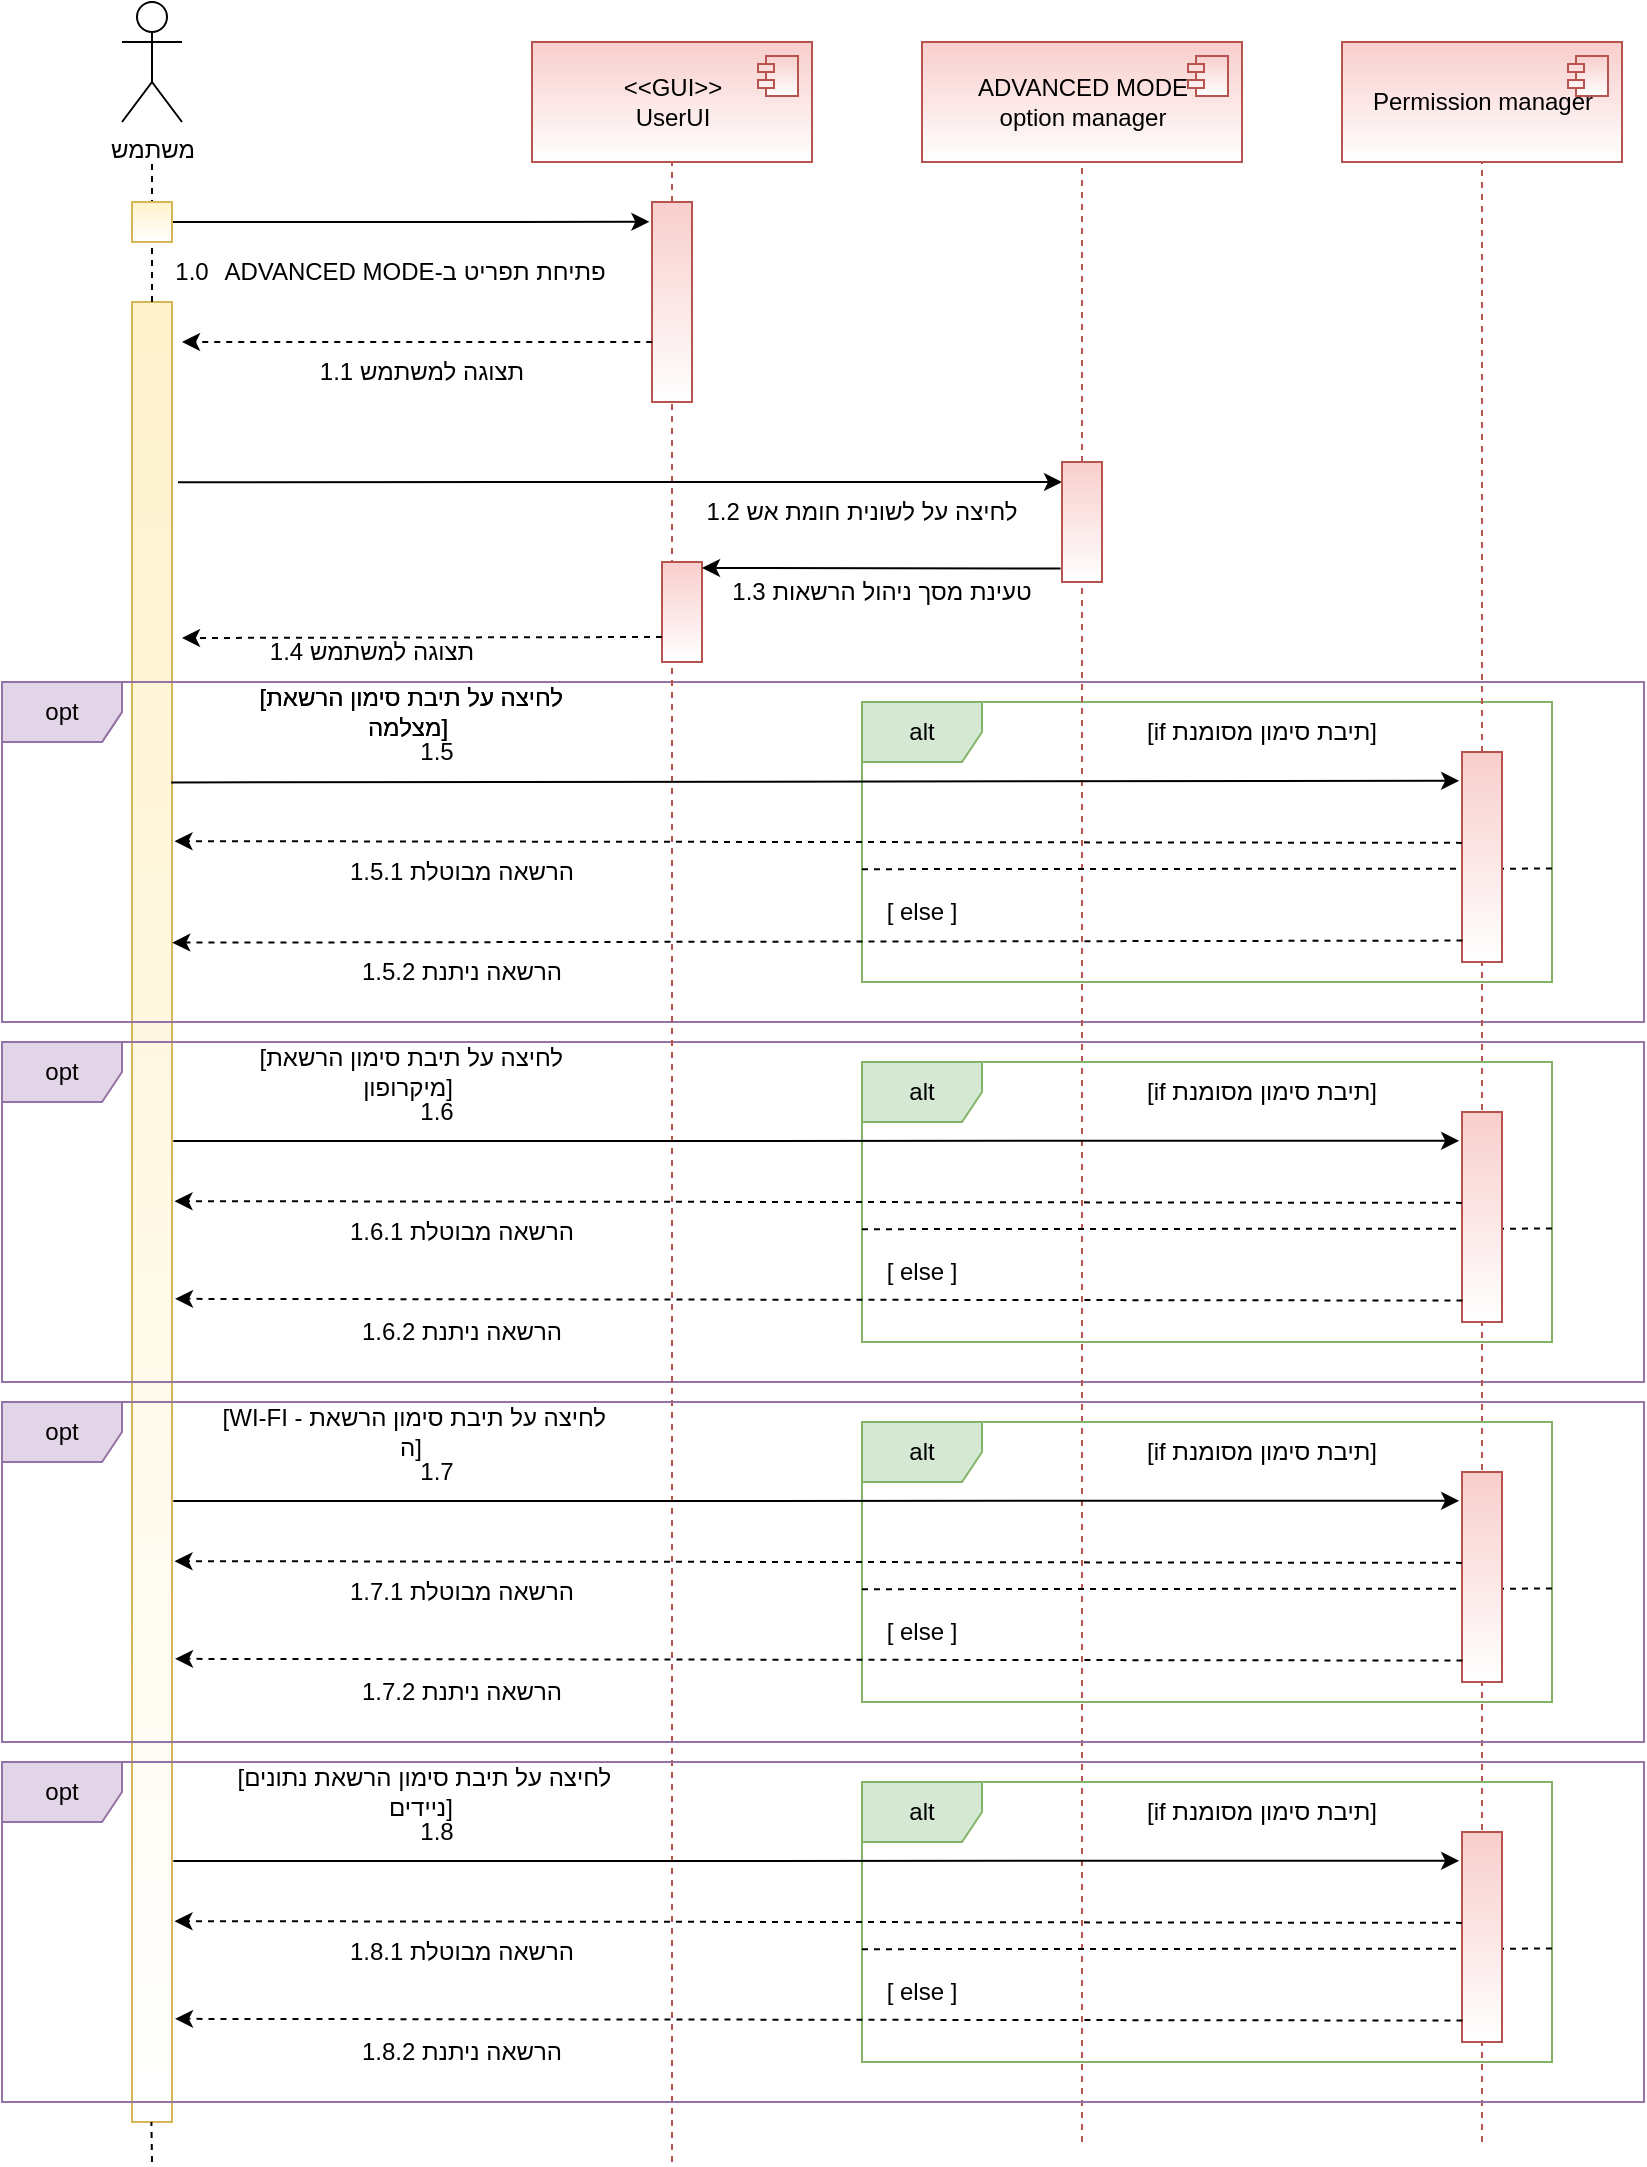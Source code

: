 <mxfile version="16.5.1" type="device"><diagram id="NQNrdyokiaG8pjqe4-te" name="Page-1"><mxGraphModel dx="1038" dy="649" grid="1" gridSize="10" guides="1" tooltips="1" connect="1" arrows="1" fold="1" page="1" pageScale="1" pageWidth="850" pageHeight="1100" math="0" shadow="0"><root><mxCell id="0"/><mxCell id="1" parent="0"/><mxCell id="Xzs7xQNS8xHwwmYzwBV2-37" value="" style="rounded=0;whiteSpace=wrap;html=1;fillColor=#fff2cc;strokeColor=#d6b656;gradientColor=#ffffff;" parent="1" vertex="1"><mxGeometry x="80" y="160" width="20" height="910" as="geometry"/></mxCell><mxCell id="Tialh4ohj-l0bqfPp_Xa-71" value="opt" style="shape=umlFrame;whiteSpace=wrap;html=1;fillColor=#e1d5e7;strokeColor=#9673a6;" parent="1" vertex="1"><mxGeometry x="15" y="530" width="821" height="170" as="geometry"/></mxCell><mxCell id="Tialh4ohj-l0bqfPp_Xa-69" value="opt" style="shape=umlFrame;whiteSpace=wrap;html=1;fillColor=#e1d5e7;strokeColor=#9673a6;" parent="1" vertex="1"><mxGeometry x="15" y="350" width="821" height="170" as="geometry"/></mxCell><mxCell id="yte7QVAeMSNm6HWT0Y5S-88" value="opt" style="shape=umlFrame;whiteSpace=wrap;html=1;fillColor=#e1d5e7;strokeColor=#9673a6;" parent="1" vertex="1"><mxGeometry x="15" y="350" width="821" height="170" as="geometry"/></mxCell><mxCell id="Tialh4ohj-l0bqfPp_Xa-5" value="alt" style="shape=umlFrame;whiteSpace=wrap;html=1;fillColor=#d5e8d4;strokeColor=#82b366;" parent="1" vertex="1"><mxGeometry x="445" y="360" width="345" height="140" as="geometry"/></mxCell><mxCell id="Tialh4ohj-l0bqfPp_Xa-66" value="1.5.2 הרשאה ניתנת" style="text;html=1;strokeColor=none;fillColor=none;align=center;verticalAlign=middle;whiteSpace=wrap;rounded=0;" parent="1" vertex="1"><mxGeometry x="145" y="480" width="200" height="30" as="geometry"/></mxCell><mxCell id="yte7QVAeMSNm6HWT0Y5S-49" value="" style="endArrow=none;dashed=1;html=1;rounded=0;entryX=0.5;entryY=1;entryDx=0;entryDy=0;fillColor=#f8cecc;strokeColor=#b85450;startArrow=none;" parent="1" source="yte7QVAeMSNm6HWT0Y5S-68" edge="1"><mxGeometry width="50" height="50" relative="1" as="geometry"><mxPoint x="755" y="490" as="sourcePoint"/><mxPoint x="755" y="90" as="targetPoint"/></mxGeometry></mxCell><mxCell id="yte7QVAeMSNm6HWT0Y5S-64" value="&lt;span&gt;Permission manager&lt;/span&gt;" style="html=1;dropTarget=0;fillColor=#f8cecc;strokeColor=#b85450;gradientColor=#ffffff;" parent="1" vertex="1"><mxGeometry x="685" y="30" width="140" height="60" as="geometry"/></mxCell><mxCell id="yte7QVAeMSNm6HWT0Y5S-65" value="" style="shape=module;jettyWidth=8;jettyHeight=4;fillColor=#f8cecc;strokeColor=#b85450;gradientColor=#ffffff;" parent="yte7QVAeMSNm6HWT0Y5S-64" vertex="1"><mxGeometry x="1" width="20" height="20" relative="1" as="geometry"><mxPoint x="-27" y="7" as="offset"/></mxGeometry></mxCell><mxCell id="yte7QVAeMSNm6HWT0Y5S-69" value="" style="endArrow=none;dashed=1;html=1;rounded=0;entryX=0.5;entryY=1;entryDx=0;entryDy=0;fillColor=#f8cecc;strokeColor=#b85450;" parent="1" target="yte7QVAeMSNm6HWT0Y5S-68" edge="1"><mxGeometry width="50" height="50" relative="1" as="geometry"><mxPoint x="755" y="1080" as="sourcePoint"/><mxPoint x="755" y="270" as="targetPoint"/></mxGeometry></mxCell><mxCell id="yte7QVAeMSNm6HWT0Y5S-81" value="[ else ]" style="text;html=1;strokeColor=none;fillColor=none;align=center;verticalAlign=middle;whiteSpace=wrap;rounded=0;" parent="1" vertex="1"><mxGeometry x="445" y="450" width="60" height="30" as="geometry"/></mxCell><mxCell id="Xzs7xQNS8xHwwmYzwBV2-28" value="משתמש" style="shape=umlActor;verticalLabelPosition=bottom;verticalAlign=top;html=1;outlineConnect=0;gradientColor=#ffffff;" parent="1" vertex="1"><mxGeometry x="75" y="10" width="30" height="60" as="geometry"/></mxCell><mxCell id="Xzs7xQNS8xHwwmYzwBV2-29" value="" style="endArrow=none;dashed=1;html=1;rounded=0;startArrow=none;" parent="1" source="Xzs7xQNS8xHwwmYzwBV2-37" edge="1"><mxGeometry width="50" height="50" relative="1" as="geometry"><mxPoint x="90" y="470" as="sourcePoint"/><mxPoint x="90" y="90" as="targetPoint"/></mxGeometry></mxCell><mxCell id="Xzs7xQNS8xHwwmYzwBV2-30" value="" style="endArrow=none;dashed=1;html=1;rounded=0;entryX=0.5;entryY=1;entryDx=0;entryDy=0;fillColor=#f8cecc;strokeColor=#b85450;startArrow=none;" parent="1" source="Xzs7xQNS8xHwwmYzwBV2-34" edge="1"><mxGeometry width="50" height="50" relative="1" as="geometry"><mxPoint x="350" y="480" as="sourcePoint"/><mxPoint x="350" y="90" as="targetPoint"/></mxGeometry></mxCell><mxCell id="Xzs7xQNS8xHwwmYzwBV2-31" value="" style="endArrow=none;dashed=1;html=1;rounded=0;entryX=0.5;entryY=1;entryDx=0;entryDy=0;fillColor=#f8cecc;strokeColor=#b85450;startArrow=none;" parent="1" source="Xzs7xQNS8xHwwmYzwBV2-47" target="Xzs7xQNS8xHwwmYzwBV2-45" edge="1"><mxGeometry width="50" height="50" relative="1" as="geometry"><mxPoint x="550" y="490" as="sourcePoint"/><mxPoint x="550" y="90" as="targetPoint"/></mxGeometry></mxCell><mxCell id="Xzs7xQNS8xHwwmYzwBV2-32" style="edgeStyle=orthogonalEdgeStyle;rounded=0;orthogonalLoop=1;jettySize=auto;html=1;entryX=-0.067;entryY=0.099;entryDx=0;entryDy=0;entryPerimeter=0;" parent="1" source="Xzs7xQNS8xHwwmYzwBV2-33" target="Xzs7xQNS8xHwwmYzwBV2-34" edge="1"><mxGeometry relative="1" as="geometry"><mxPoint x="235" y="124" as="targetPoint"/></mxGeometry></mxCell><mxCell id="Xzs7xQNS8xHwwmYzwBV2-33" value="" style="rounded=0;whiteSpace=wrap;html=1;fillColor=#fff2cc;strokeColor=#d6b656;gradientColor=#ffffff;" parent="1" vertex="1"><mxGeometry x="80" y="110" width="20" height="20" as="geometry"/></mxCell><mxCell id="Xzs7xQNS8xHwwmYzwBV2-34" value="" style="rounded=0;whiteSpace=wrap;html=1;fillColor=#f8cecc;strokeColor=#b85450;gradientColor=#ffffff;" parent="1" vertex="1"><mxGeometry x="340" y="110" width="20" height="100" as="geometry"/></mxCell><mxCell id="Xzs7xQNS8xHwwmYzwBV2-35" value="" style="endArrow=none;dashed=1;html=1;rounded=0;entryX=0.5;entryY=1;entryDx=0;entryDy=0;fillColor=#f8cecc;strokeColor=#b85450;" parent="1" target="Xzs7xQNS8xHwwmYzwBV2-34" edge="1"><mxGeometry width="50" height="50" relative="1" as="geometry"><mxPoint x="350" y="1090" as="sourcePoint"/><mxPoint x="350" y="90" as="targetPoint"/></mxGeometry></mxCell><mxCell id="Xzs7xQNS8xHwwmYzwBV2-36" value="פתיחת תפריט ב-ADVANCED MODE" style="text;html=1;strokeColor=none;fillColor=none;align=center;verticalAlign=middle;whiteSpace=wrap;rounded=0;textDirection=rtl;" parent="1" vertex="1"><mxGeometry x="125" y="130" width="192.5" height="30" as="geometry"/></mxCell><mxCell id="Xzs7xQNS8xHwwmYzwBV2-38" value="" style="endArrow=none;dashed=1;html=1;rounded=0;entryX=0.091;entryY=1.059;entryDx=0;entryDy=0;entryPerimeter=0;" parent="1" target="Tialh4ohj-l0bqfPp_Xa-97" edge="1"><mxGeometry width="50" height="50" relative="1" as="geometry"><mxPoint x="90" y="1090" as="sourcePoint"/><mxPoint x="90" y="641.0" as="targetPoint"/></mxGeometry></mxCell><mxCell id="Xzs7xQNS8xHwwmYzwBV2-39" value="" style="endArrow=classic;html=1;rounded=0;exitX=0.006;exitY=0.7;exitDx=0;exitDy=0;exitPerimeter=0;dashed=1;" parent="1" source="Xzs7xQNS8xHwwmYzwBV2-34" edge="1"><mxGeometry width="50" height="50" relative="1" as="geometry"><mxPoint x="285" y="179" as="sourcePoint"/><mxPoint x="105" y="180" as="targetPoint"/></mxGeometry></mxCell><mxCell id="Xzs7xQNS8xHwwmYzwBV2-40" value="תצוגה למשתמש 1.1" style="text;html=1;strokeColor=none;fillColor=none;align=center;verticalAlign=middle;whiteSpace=wrap;rounded=0;textDirection=rtl;" parent="1" vertex="1"><mxGeometry x="170" y="180" width="110" height="30" as="geometry"/></mxCell><mxCell id="Xzs7xQNS8xHwwmYzwBV2-41" value="" style="endArrow=classic;html=1;rounded=0;exitX=1.15;exitY=0.099;exitDx=0;exitDy=0;exitPerimeter=0;entryX=1;entryY=0;entryDx=0;entryDy=0;" parent="1" source="Xzs7xQNS8xHwwmYzwBV2-37" target="Xzs7xQNS8xHwwmYzwBV2-42" edge="1"><mxGeometry width="50" height="50" relative="1" as="geometry"><mxPoint x="160" y="269" as="sourcePoint"/><mxPoint x="485" y="240" as="targetPoint"/></mxGeometry></mxCell><mxCell id="Xzs7xQNS8xHwwmYzwBV2-42" value="לחיצה על לשונית חומת אש 1.2" style="text;html=1;strokeColor=none;fillColor=none;align=center;verticalAlign=middle;whiteSpace=wrap;rounded=0;textDirection=rtl;" parent="1" vertex="1"><mxGeometry x="345" y="250" width="200" height="30" as="geometry"/></mxCell><mxCell id="Xzs7xQNS8xHwwmYzwBV2-43" value="&lt;span&gt;&amp;lt;&amp;lt;GUI&amp;gt;&amp;gt;&lt;/span&gt;&lt;br&gt;&lt;span&gt;UserUI&lt;/span&gt;" style="html=1;dropTarget=0;fillColor=#f8cecc;strokeColor=#b85450;gradientColor=#ffffff;" parent="1" vertex="1"><mxGeometry x="280" y="30" width="140" height="60" as="geometry"/></mxCell><mxCell id="Xzs7xQNS8xHwwmYzwBV2-44" value="" style="shape=module;jettyWidth=8;jettyHeight=4;fillColor=#f8cecc;strokeColor=#b85450;gradientColor=#ffffff;" parent="Xzs7xQNS8xHwwmYzwBV2-43" vertex="1"><mxGeometry x="1" width="20" height="20" relative="1" as="geometry"><mxPoint x="-27" y="7" as="offset"/></mxGeometry></mxCell><mxCell id="Xzs7xQNS8xHwwmYzwBV2-45" value="&lt;span&gt;ADVANCED MODE &lt;br&gt;option manager&lt;/span&gt;" style="html=1;dropTarget=0;fillColor=#f8cecc;strokeColor=#b85450;gradientColor=#ffffff;" parent="1" vertex="1"><mxGeometry x="475" y="30" width="160" height="60" as="geometry"/></mxCell><mxCell id="Xzs7xQNS8xHwwmYzwBV2-46" value="" style="shape=module;jettyWidth=8;jettyHeight=4;fillColor=#f8cecc;strokeColor=#b85450;gradientColor=#ffffff;" parent="Xzs7xQNS8xHwwmYzwBV2-45" vertex="1"><mxGeometry x="1" width="20" height="20" relative="1" as="geometry"><mxPoint x="-27" y="7" as="offset"/></mxGeometry></mxCell><mxCell id="Xzs7xQNS8xHwwmYzwBV2-47" value="" style="rounded=0;whiteSpace=wrap;html=1;fillColor=#f8cecc;strokeColor=#b85450;gradientColor=#ffffff;" parent="1" vertex="1"><mxGeometry x="545" y="240" width="20" height="60" as="geometry"/></mxCell><mxCell id="Xzs7xQNS8xHwwmYzwBV2-48" value="" style="endArrow=none;dashed=1;html=1;rounded=0;entryX=0.5;entryY=1;entryDx=0;entryDy=0;fillColor=#f8cecc;strokeColor=#b85450;" parent="1" target="Xzs7xQNS8xHwwmYzwBV2-47" edge="1"><mxGeometry width="50" height="50" relative="1" as="geometry"><mxPoint x="555" y="1080" as="sourcePoint"/><mxPoint x="550" y="130" as="targetPoint"/></mxGeometry></mxCell><mxCell id="Xzs7xQNS8xHwwmYzwBV2-50" value="" style="rounded=0;whiteSpace=wrap;html=1;fillColor=#f8cecc;strokeColor=#b85450;gradientColor=#ffffff;" parent="1" vertex="1"><mxGeometry x="345" y="290" width="20" height="50" as="geometry"/></mxCell><mxCell id="Xzs7xQNS8xHwwmYzwBV2-51" value="תצוגה למשתמש 1.4" style="text;html=1;strokeColor=none;fillColor=none;align=center;verticalAlign=middle;whiteSpace=wrap;rounded=0;textDirection=rtl;" parent="1" vertex="1"><mxGeometry x="145" y="320" width="110" height="30" as="geometry"/></mxCell><mxCell id="Xzs7xQNS8xHwwmYzwBV2-52" value="1.0" style="text;html=1;strokeColor=none;fillColor=none;align=center;verticalAlign=middle;whiteSpace=wrap;rounded=0;" parent="1" vertex="1"><mxGeometry x="100" y="130" width="20" height="30" as="geometry"/></mxCell><mxCell id="Xzs7xQNS8xHwwmYzwBV2-54" value="" style="endArrow=classic;html=1;rounded=0;exitX=0;exitY=0.75;exitDx=0;exitDy=0;dashed=1;" parent="1" source="Xzs7xQNS8xHwwmYzwBV2-50" edge="1"><mxGeometry width="50" height="50" relative="1" as="geometry"><mxPoint x="225" y="290" as="sourcePoint"/><mxPoint x="105" y="328" as="targetPoint"/></mxGeometry></mxCell><mxCell id="l0uDSDnlFWJfV33hU9ng-4" value="" style="endArrow=classic;html=1;rounded=0;exitX=-0.036;exitY=0.888;exitDx=0;exitDy=0;exitPerimeter=0;" parent="1" source="Xzs7xQNS8xHwwmYzwBV2-47" edge="1"><mxGeometry width="50" height="50" relative="1" as="geometry"><mxPoint x="555" y="360" as="sourcePoint"/><mxPoint x="365" y="293" as="targetPoint"/></mxGeometry></mxCell><mxCell id="l0uDSDnlFWJfV33hU9ng-5" value="טעינת מסך ניהול הרשאות 1.3" style="text;html=1;strokeColor=none;fillColor=none;align=center;verticalAlign=middle;whiteSpace=wrap;rounded=0;textDirection=rtl;" parent="1" vertex="1"><mxGeometry x="355" y="290" width="200" height="30" as="geometry"/></mxCell><mxCell id="Tialh4ohj-l0bqfPp_Xa-6" value="" style="endArrow=none;dashed=1;html=1;rounded=0;entryX=1.002;entryY=0.595;entryDx=0;entryDy=0;entryPerimeter=0;exitX=0;exitY=0.597;exitDx=0;exitDy=0;exitPerimeter=0;" parent="1" source="Tialh4ohj-l0bqfPp_Xa-5" target="Tialh4ohj-l0bqfPp_Xa-5" edge="1"><mxGeometry width="50" height="50" relative="1" as="geometry"><mxPoint x="445" y="460" as="sourcePoint"/><mxPoint x="785" y="460" as="targetPoint"/></mxGeometry></mxCell><mxCell id="l0uDSDnlFWJfV33hU9ng-6" value="&amp;nbsp;[לחיצה על תיבת סימון הרשאת מצלמה]" style="text;html=1;strokeColor=none;fillColor=none;align=center;verticalAlign=middle;whiteSpace=wrap;rounded=0;" parent="1" vertex="1"><mxGeometry x="117.5" y="350" width="200" height="30" as="geometry"/></mxCell><mxCell id="yte7QVAeMSNm6HWT0Y5S-68" value="" style="rounded=0;whiteSpace=wrap;html=1;fillColor=#f8cecc;strokeColor=#b85450;gradientColor=#ffffff;" parent="1" vertex="1"><mxGeometry x="745" y="385" width="20" height="105" as="geometry"/></mxCell><mxCell id="l0uDSDnlFWJfV33hU9ng-50" value="" style="endArrow=classic;html=1;rounded=0;entryX=-0.072;entryY=0.137;entryDx=0;entryDy=0;entryPerimeter=0;exitX=0.979;exitY=0.264;exitDx=0;exitDy=0;exitPerimeter=0;" parent="1" source="Xzs7xQNS8xHwwmYzwBV2-37" target="yte7QVAeMSNm6HWT0Y5S-68" edge="1"><mxGeometry width="50" height="50" relative="1" as="geometry"><mxPoint x="105" y="401" as="sourcePoint"/><mxPoint x="455" y="630" as="targetPoint"/></mxGeometry></mxCell><mxCell id="l0uDSDnlFWJfV33hU9ng-51" value="" style="endArrow=classic;html=1;rounded=0;exitX=0.012;exitY=0.898;exitDx=0;exitDy=0;exitPerimeter=0;entryX=1.007;entryY=0.352;entryDx=0;entryDy=0;entryPerimeter=0;dashed=1;" parent="1" source="yte7QVAeMSNm6HWT0Y5S-68" target="Xzs7xQNS8xHwwmYzwBV2-37" edge="1"><mxGeometry width="50" height="50" relative="1" as="geometry"><mxPoint x="465" y="600" as="sourcePoint"/><mxPoint x="105" y="440" as="targetPoint"/></mxGeometry></mxCell><mxCell id="Tialh4ohj-l0bqfPp_Xa-7" value="[if תיבת סימון מסומנת]" style="text;html=1;strokeColor=none;fillColor=none;align=center;verticalAlign=middle;whiteSpace=wrap;rounded=0;" parent="1" vertex="1"><mxGeometry x="585" y="360" width="120" height="30" as="geometry"/></mxCell><mxCell id="Tialh4ohj-l0bqfPp_Xa-65" value="" style="endArrow=classic;html=1;rounded=0;exitX=0.012;exitY=0.898;exitDx=0;exitDy=0;exitPerimeter=0;entryX=1.075;entryY=0.549;entryDx=0;entryDy=0;entryPerimeter=0;dashed=1;" parent="1" edge="1"><mxGeometry width="50" height="50" relative="1" as="geometry"><mxPoint x="745" y="430.44" as="sourcePoint"/><mxPoint x="101.26" y="429.57" as="targetPoint"/></mxGeometry></mxCell><mxCell id="Tialh4ohj-l0bqfPp_Xa-67" value="1.5.1 הרשאה מבוטלת" style="text;html=1;strokeColor=none;fillColor=none;align=center;verticalAlign=middle;whiteSpace=wrap;rounded=0;" parent="1" vertex="1"><mxGeometry x="145" y="430" width="200" height="30" as="geometry"/></mxCell><mxCell id="Tialh4ohj-l0bqfPp_Xa-68" value="1.5" style="text;html=1;strokeColor=none;fillColor=none;align=center;verticalAlign=middle;whiteSpace=wrap;rounded=0;" parent="1" vertex="1"><mxGeometry x="145" y="370" width="175" height="30" as="geometry"/></mxCell><mxCell id="Tialh4ohj-l0bqfPp_Xa-70" value="&amp;nbsp;[לחיצה על תיבת סימון הרשאת מצלמה]" style="text;html=1;strokeColor=none;fillColor=none;align=center;verticalAlign=middle;whiteSpace=wrap;rounded=0;" parent="1" vertex="1"><mxGeometry x="117.5" y="350" width="200" height="30" as="geometry"/></mxCell><mxCell id="Tialh4ohj-l0bqfPp_Xa-72" value="alt" style="shape=umlFrame;whiteSpace=wrap;html=1;fillColor=#d5e8d4;strokeColor=#82b366;" parent="1" vertex="1"><mxGeometry x="445" y="540" width="345" height="140" as="geometry"/></mxCell><mxCell id="Tialh4ohj-l0bqfPp_Xa-73" value="1.6.2 הרשאה ניתנת" style="text;html=1;strokeColor=none;fillColor=none;align=center;verticalAlign=middle;whiteSpace=wrap;rounded=0;" parent="1" vertex="1"><mxGeometry x="145" y="660" width="200" height="30" as="geometry"/></mxCell><mxCell id="Tialh4ohj-l0bqfPp_Xa-74" value="[ else ]" style="text;html=1;strokeColor=none;fillColor=none;align=center;verticalAlign=middle;whiteSpace=wrap;rounded=0;" parent="1" vertex="1"><mxGeometry x="445" y="630" width="60" height="30" as="geometry"/></mxCell><mxCell id="Tialh4ohj-l0bqfPp_Xa-75" value="" style="endArrow=none;dashed=1;html=1;rounded=0;entryX=1.002;entryY=0.595;entryDx=0;entryDy=0;entryPerimeter=0;exitX=0;exitY=0.597;exitDx=0;exitDy=0;exitPerimeter=0;" parent="1" source="Tialh4ohj-l0bqfPp_Xa-72" target="Tialh4ohj-l0bqfPp_Xa-72" edge="1"><mxGeometry width="50" height="50" relative="1" as="geometry"><mxPoint x="445" y="640" as="sourcePoint"/><mxPoint x="785" y="640" as="targetPoint"/></mxGeometry></mxCell><mxCell id="Tialh4ohj-l0bqfPp_Xa-76" value="" style="rounded=0;whiteSpace=wrap;html=1;fillColor=#f8cecc;strokeColor=#b85450;gradientColor=#ffffff;" parent="1" vertex="1"><mxGeometry x="745" y="565" width="20" height="105" as="geometry"/></mxCell><mxCell id="Tialh4ohj-l0bqfPp_Xa-77" value="" style="endArrow=classic;html=1;rounded=0;entryX=-0.072;entryY=0.137;entryDx=0;entryDy=0;exitX=1.032;exitY=0.413;exitDx=0;exitDy=0;exitPerimeter=0;entryPerimeter=0;" parent="1" target="Tialh4ohj-l0bqfPp_Xa-76" edge="1"><mxGeometry width="50" height="50" relative="1" as="geometry"><mxPoint x="100.64" y="579.54" as="sourcePoint"/><mxPoint x="455" y="810" as="targetPoint"/></mxGeometry></mxCell><mxCell id="Tialh4ohj-l0bqfPp_Xa-78" value="" style="endArrow=classic;html=1;rounded=0;exitX=0.012;exitY=0.898;exitDx=0;exitDy=0;exitPerimeter=0;entryX=1.075;entryY=0.549;entryDx=0;entryDy=0;entryPerimeter=0;dashed=1;" parent="1" source="Tialh4ohj-l0bqfPp_Xa-76" edge="1"><mxGeometry width="50" height="50" relative="1" as="geometry"><mxPoint x="465" y="780" as="sourcePoint"/><mxPoint x="101.5" y="658.42" as="targetPoint"/></mxGeometry></mxCell><mxCell id="Tialh4ohj-l0bqfPp_Xa-79" value="[if תיבת סימון מסומנת]" style="text;html=1;strokeColor=none;fillColor=none;align=center;verticalAlign=middle;whiteSpace=wrap;rounded=0;" parent="1" vertex="1"><mxGeometry x="585" y="540" width="120" height="30" as="geometry"/></mxCell><mxCell id="Tialh4ohj-l0bqfPp_Xa-80" value="" style="endArrow=classic;html=1;rounded=0;exitX=0.012;exitY=0.898;exitDx=0;exitDy=0;exitPerimeter=0;entryX=1.075;entryY=0.549;entryDx=0;entryDy=0;entryPerimeter=0;dashed=1;" parent="1" edge="1"><mxGeometry width="50" height="50" relative="1" as="geometry"><mxPoint x="745" y="610.44" as="sourcePoint"/><mxPoint x="101.26" y="609.57" as="targetPoint"/></mxGeometry></mxCell><mxCell id="Tialh4ohj-l0bqfPp_Xa-81" value="1.6.1 הרשאה מבוטלת" style="text;html=1;strokeColor=none;fillColor=none;align=center;verticalAlign=middle;whiteSpace=wrap;rounded=0;" parent="1" vertex="1"><mxGeometry x="145" y="610" width="200" height="30" as="geometry"/></mxCell><mxCell id="Tialh4ohj-l0bqfPp_Xa-82" value="1.6" style="text;html=1;strokeColor=none;fillColor=none;align=center;verticalAlign=middle;whiteSpace=wrap;rounded=0;" parent="1" vertex="1"><mxGeometry x="145" y="550" width="175" height="30" as="geometry"/></mxCell><mxCell id="Tialh4ohj-l0bqfPp_Xa-83" value="&amp;nbsp;[לחיצה על תיבת סימון הרשאת מיקרופון]" style="text;html=1;strokeColor=none;fillColor=none;align=center;verticalAlign=middle;whiteSpace=wrap;rounded=0;" parent="1" vertex="1"><mxGeometry x="117.5" y="530" width="200" height="30" as="geometry"/></mxCell><mxCell id="Tialh4ohj-l0bqfPp_Xa-84" value="opt" style="shape=umlFrame;whiteSpace=wrap;html=1;fillColor=#e1d5e7;strokeColor=#9673a6;" parent="1" vertex="1"><mxGeometry x="15" y="710" width="821" height="170" as="geometry"/></mxCell><mxCell id="Tialh4ohj-l0bqfPp_Xa-85" value="alt" style="shape=umlFrame;whiteSpace=wrap;html=1;fillColor=#d5e8d4;strokeColor=#82b366;" parent="1" vertex="1"><mxGeometry x="445" y="720" width="345" height="140" as="geometry"/></mxCell><mxCell id="Tialh4ohj-l0bqfPp_Xa-86" value="1.7.2 הרשאה ניתנת" style="text;html=1;strokeColor=none;fillColor=none;align=center;verticalAlign=middle;whiteSpace=wrap;rounded=0;" parent="1" vertex="1"><mxGeometry x="145" y="840" width="200" height="30" as="geometry"/></mxCell><mxCell id="Tialh4ohj-l0bqfPp_Xa-87" value="[ else ]" style="text;html=1;strokeColor=none;fillColor=none;align=center;verticalAlign=middle;whiteSpace=wrap;rounded=0;" parent="1" vertex="1"><mxGeometry x="445" y="810" width="60" height="30" as="geometry"/></mxCell><mxCell id="Tialh4ohj-l0bqfPp_Xa-88" value="" style="endArrow=none;dashed=1;html=1;rounded=0;entryX=1.002;entryY=0.595;entryDx=0;entryDy=0;entryPerimeter=0;exitX=0;exitY=0.597;exitDx=0;exitDy=0;exitPerimeter=0;" parent="1" source="Tialh4ohj-l0bqfPp_Xa-85" target="Tialh4ohj-l0bqfPp_Xa-85" edge="1"><mxGeometry width="50" height="50" relative="1" as="geometry"><mxPoint x="445" y="820" as="sourcePoint"/><mxPoint x="785" y="820" as="targetPoint"/></mxGeometry></mxCell><mxCell id="Tialh4ohj-l0bqfPp_Xa-89" value="" style="rounded=0;whiteSpace=wrap;html=1;fillColor=#f8cecc;strokeColor=#b85450;gradientColor=#ffffff;" parent="1" vertex="1"><mxGeometry x="745" y="745" width="20" height="105" as="geometry"/></mxCell><mxCell id="Tialh4ohj-l0bqfPp_Xa-90" value="" style="endArrow=classic;html=1;rounded=0;entryX=-0.072;entryY=0.137;entryDx=0;entryDy=0;exitX=1.032;exitY=0.413;exitDx=0;exitDy=0;exitPerimeter=0;entryPerimeter=0;" parent="1" target="Tialh4ohj-l0bqfPp_Xa-89" edge="1"><mxGeometry width="50" height="50" relative="1" as="geometry"><mxPoint x="100.64" y="759.54" as="sourcePoint"/><mxPoint x="455" y="990" as="targetPoint"/></mxGeometry></mxCell><mxCell id="Tialh4ohj-l0bqfPp_Xa-91" value="" style="endArrow=classic;html=1;rounded=0;exitX=0.012;exitY=0.898;exitDx=0;exitDy=0;exitPerimeter=0;entryX=1.075;entryY=0.549;entryDx=0;entryDy=0;entryPerimeter=0;dashed=1;" parent="1" source="Tialh4ohj-l0bqfPp_Xa-89" edge="1"><mxGeometry width="50" height="50" relative="1" as="geometry"><mxPoint x="465" y="960" as="sourcePoint"/><mxPoint x="101.5" y="838.42" as="targetPoint"/></mxGeometry></mxCell><mxCell id="Tialh4ohj-l0bqfPp_Xa-92" value="[if תיבת סימון מסומנת]" style="text;html=1;strokeColor=none;fillColor=none;align=center;verticalAlign=middle;whiteSpace=wrap;rounded=0;" parent="1" vertex="1"><mxGeometry x="585" y="720" width="120" height="30" as="geometry"/></mxCell><mxCell id="Tialh4ohj-l0bqfPp_Xa-93" value="" style="endArrow=classic;html=1;rounded=0;exitX=0.012;exitY=0.898;exitDx=0;exitDy=0;exitPerimeter=0;entryX=1.075;entryY=0.549;entryDx=0;entryDy=0;entryPerimeter=0;dashed=1;" parent="1" edge="1"><mxGeometry width="50" height="50" relative="1" as="geometry"><mxPoint x="745" y="790.44" as="sourcePoint"/><mxPoint x="101.26" y="789.57" as="targetPoint"/></mxGeometry></mxCell><mxCell id="Tialh4ohj-l0bqfPp_Xa-94" value="1.7.1 הרשאה מבוטלת" style="text;html=1;strokeColor=none;fillColor=none;align=center;verticalAlign=middle;whiteSpace=wrap;rounded=0;" parent="1" vertex="1"><mxGeometry x="145" y="790" width="200" height="30" as="geometry"/></mxCell><mxCell id="Tialh4ohj-l0bqfPp_Xa-95" value="1.7" style="text;html=1;strokeColor=none;fillColor=none;align=center;verticalAlign=middle;whiteSpace=wrap;rounded=0;" parent="1" vertex="1"><mxGeometry x="145" y="730" width="175" height="30" as="geometry"/></mxCell><mxCell id="Tialh4ohj-l0bqfPp_Xa-96" value="&amp;nbsp;[WI-FI -לחיצה על תיבת סימון הרשאת&amp;nbsp; ה]" style="text;html=1;strokeColor=none;fillColor=none;align=center;verticalAlign=middle;whiteSpace=wrap;rounded=0;" parent="1" vertex="1"><mxGeometry x="117.5" y="710" width="202.5" height="30" as="geometry"/></mxCell><mxCell id="Tialh4ohj-l0bqfPp_Xa-97" value="opt" style="shape=umlFrame;whiteSpace=wrap;html=1;fillColor=#e1d5e7;strokeColor=#9673a6;" parent="1" vertex="1"><mxGeometry x="15" y="890" width="821" height="170" as="geometry"/></mxCell><mxCell id="Tialh4ohj-l0bqfPp_Xa-98" value="alt" style="shape=umlFrame;whiteSpace=wrap;html=1;fillColor=#d5e8d4;strokeColor=#82b366;" parent="1" vertex="1"><mxGeometry x="445" y="900" width="345" height="140" as="geometry"/></mxCell><mxCell id="Tialh4ohj-l0bqfPp_Xa-99" value="1.8.2 הרשאה ניתנת" style="text;html=1;strokeColor=none;fillColor=none;align=center;verticalAlign=middle;whiteSpace=wrap;rounded=0;" parent="1" vertex="1"><mxGeometry x="145" y="1020" width="200" height="30" as="geometry"/></mxCell><mxCell id="Tialh4ohj-l0bqfPp_Xa-100" value="[ else ]" style="text;html=1;strokeColor=none;fillColor=none;align=center;verticalAlign=middle;whiteSpace=wrap;rounded=0;" parent="1" vertex="1"><mxGeometry x="445" y="990" width="60" height="30" as="geometry"/></mxCell><mxCell id="Tialh4ohj-l0bqfPp_Xa-101" value="" style="endArrow=none;dashed=1;html=1;rounded=0;entryX=1.002;entryY=0.595;entryDx=0;entryDy=0;entryPerimeter=0;exitX=0;exitY=0.597;exitDx=0;exitDy=0;exitPerimeter=0;" parent="1" source="Tialh4ohj-l0bqfPp_Xa-98" target="Tialh4ohj-l0bqfPp_Xa-98" edge="1"><mxGeometry width="50" height="50" relative="1" as="geometry"><mxPoint x="445" y="1000" as="sourcePoint"/><mxPoint x="785" y="1000" as="targetPoint"/></mxGeometry></mxCell><mxCell id="Tialh4ohj-l0bqfPp_Xa-102" value="" style="rounded=0;whiteSpace=wrap;html=1;fillColor=#f8cecc;strokeColor=#b85450;gradientColor=#ffffff;" parent="1" vertex="1"><mxGeometry x="745" y="925" width="20" height="105" as="geometry"/></mxCell><mxCell id="Tialh4ohj-l0bqfPp_Xa-103" value="" style="endArrow=classic;html=1;rounded=0;entryX=-0.072;entryY=0.137;entryDx=0;entryDy=0;exitX=1.032;exitY=0.413;exitDx=0;exitDy=0;exitPerimeter=0;entryPerimeter=0;" parent="1" target="Tialh4ohj-l0bqfPp_Xa-102" edge="1"><mxGeometry width="50" height="50" relative="1" as="geometry"><mxPoint x="100.64" y="939.54" as="sourcePoint"/><mxPoint x="455" y="1170" as="targetPoint"/></mxGeometry></mxCell><mxCell id="Tialh4ohj-l0bqfPp_Xa-104" value="" style="endArrow=classic;html=1;rounded=0;exitX=0.012;exitY=0.898;exitDx=0;exitDy=0;exitPerimeter=0;entryX=1.075;entryY=0.549;entryDx=0;entryDy=0;entryPerimeter=0;dashed=1;" parent="1" source="Tialh4ohj-l0bqfPp_Xa-102" edge="1"><mxGeometry width="50" height="50" relative="1" as="geometry"><mxPoint x="465" y="1140" as="sourcePoint"/><mxPoint x="101.5" y="1018.42" as="targetPoint"/></mxGeometry></mxCell><mxCell id="Tialh4ohj-l0bqfPp_Xa-105" value="[if תיבת סימון מסומנת]" style="text;html=1;strokeColor=none;fillColor=none;align=center;verticalAlign=middle;whiteSpace=wrap;rounded=0;" parent="1" vertex="1"><mxGeometry x="585" y="900" width="120" height="30" as="geometry"/></mxCell><mxCell id="Tialh4ohj-l0bqfPp_Xa-106" value="" style="endArrow=classic;html=1;rounded=0;exitX=0.012;exitY=0.898;exitDx=0;exitDy=0;exitPerimeter=0;entryX=1.075;entryY=0.549;entryDx=0;entryDy=0;entryPerimeter=0;dashed=1;" parent="1" edge="1"><mxGeometry width="50" height="50" relative="1" as="geometry"><mxPoint x="745" y="970.44" as="sourcePoint"/><mxPoint x="101.26" y="969.57" as="targetPoint"/></mxGeometry></mxCell><mxCell id="Tialh4ohj-l0bqfPp_Xa-107" value="1.8.1 הרשאה מבוטלת" style="text;html=1;strokeColor=none;fillColor=none;align=center;verticalAlign=middle;whiteSpace=wrap;rounded=0;" parent="1" vertex="1"><mxGeometry x="145" y="970" width="200" height="30" as="geometry"/></mxCell><mxCell id="Tialh4ohj-l0bqfPp_Xa-108" value="1.8" style="text;html=1;strokeColor=none;fillColor=none;align=center;verticalAlign=middle;whiteSpace=wrap;rounded=0;" parent="1" vertex="1"><mxGeometry x="145" y="910" width="175" height="30" as="geometry"/></mxCell><mxCell id="Tialh4ohj-l0bqfPp_Xa-109" value="&amp;nbsp;[לחיצה על תיבת סימון הרשאת נתונים ניידים]" style="text;html=1;strokeColor=none;fillColor=none;align=center;verticalAlign=middle;whiteSpace=wrap;rounded=0;" parent="1" vertex="1"><mxGeometry x="117.5" y="890" width="212.5" height="30" as="geometry"/></mxCell></root></mxGraphModel></diagram></mxfile>